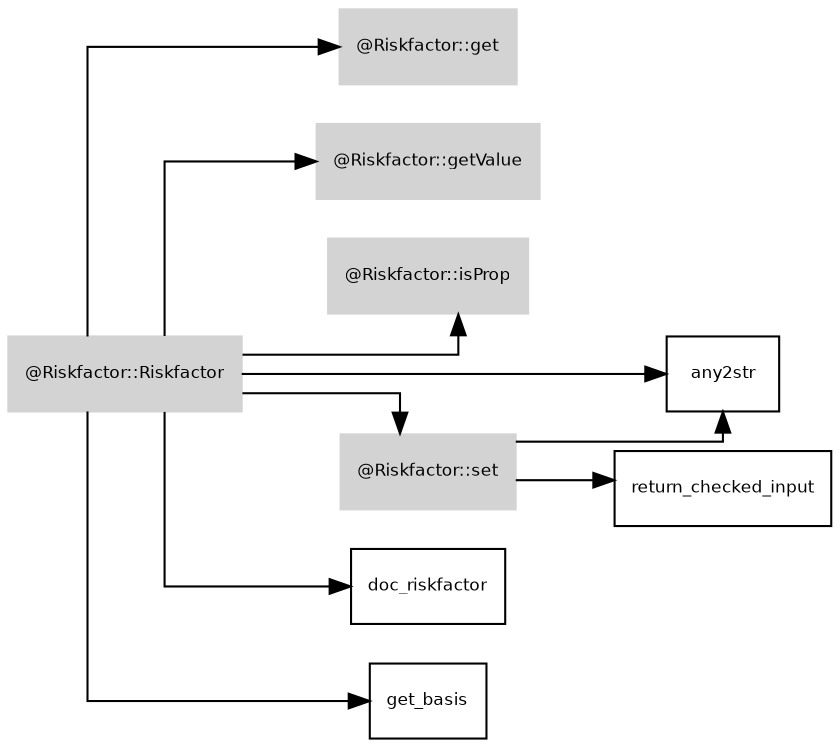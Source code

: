 digraph G {
	fontname = "Bitstream Vera Sans"
	fontsize = 8
	node [
		fontname = "Bitstream Vera Sans"
		fontsize = 8
		shape = "record"
	]
	edge [
		fontname = "Bitstream Vera Sans"
		fontsize = 8
	]
	graph [splines=ortho];
	rankdir=LR;
	subgraph class_Riskfactor {
		style=filled;
		node [style=filled,color=lightgrey];
		"@Riskfactor::Riskfactor" -> "@Riskfactor::get"
		"@Riskfactor::Riskfactor" -> "@Riskfactor::getValue"
		"@Riskfactor::Riskfactor" -> "@Riskfactor::isProp"
		"@Riskfactor::Riskfactor" -> "@Riskfactor::set"
		label = "@Riskfactor";
	}
"@Riskfactor::Riskfactor" 	 -> 	 "any2str"
"@Riskfactor::Riskfactor" 	 -> 	 "doc_riskfactor"
"@Riskfactor::Riskfactor" 	 -> 	 "get_basis"
"@Riskfactor::set" 	 -> 	 "any2str"
"@Riskfactor::set" 	 -> 	 "return_checked_input"
}
